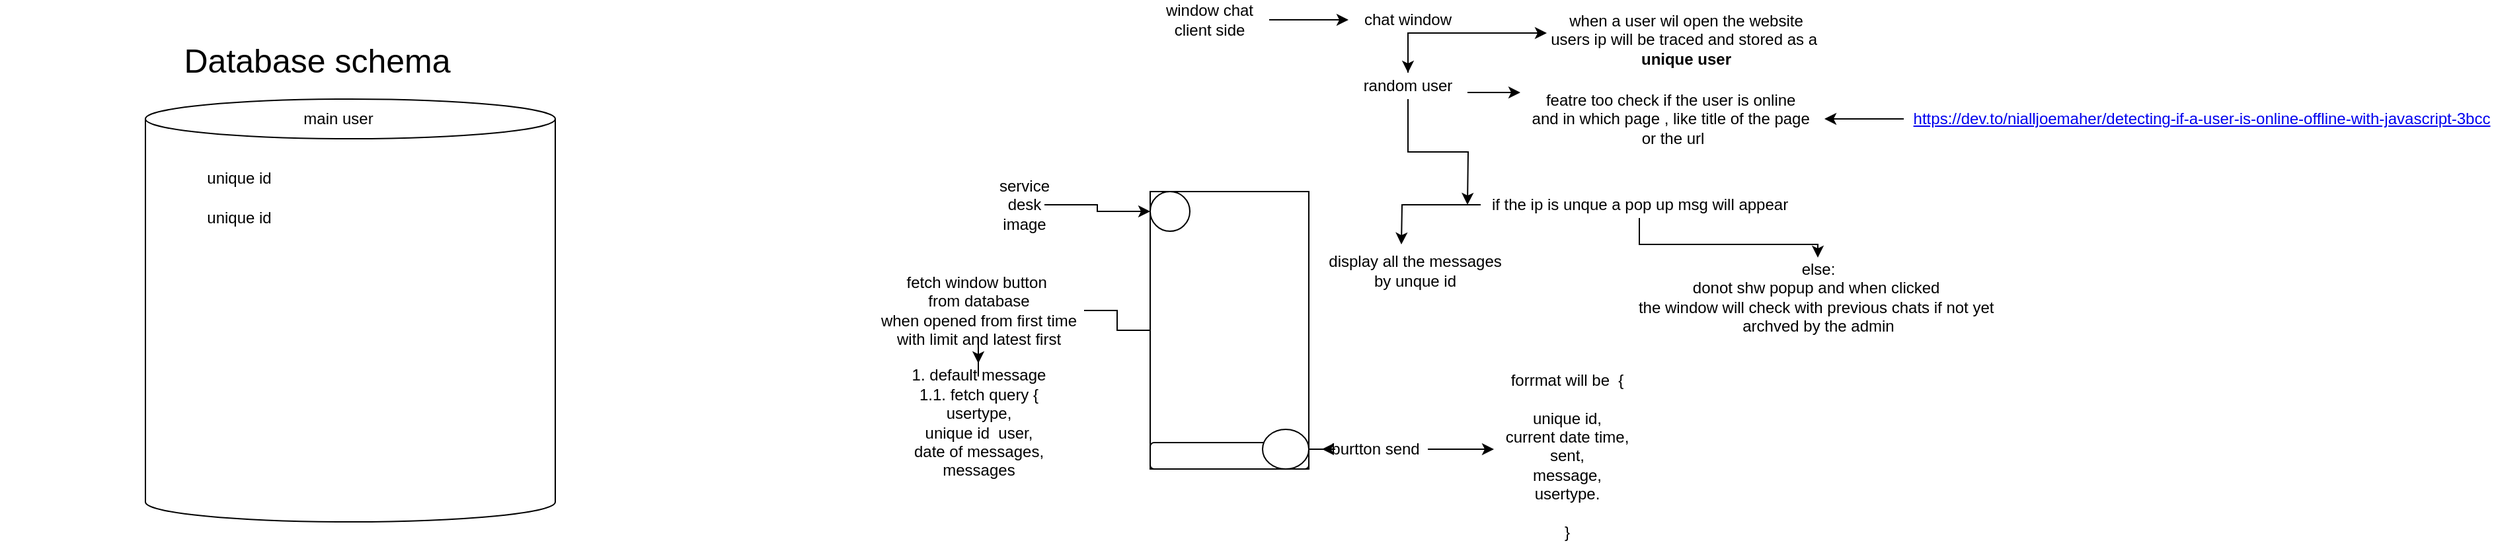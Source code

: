 <mxfile version="14.7.3" type="github"><diagram id="ltEkmQPfbJg6ZzS0bJ7I" name="Page-1"><mxGraphModel dx="868" dy="460" grid="1" gridSize="10" guides="1" tooltips="1" connect="1" arrows="1" fold="1" page="1" pageScale="1" pageWidth="827" pageHeight="1169" math="0" shadow="0"><root><mxCell id="0"/><mxCell id="1" parent="0"/><mxCell id="YKXap_4_8ljTODiiOwGl-1" style="edgeStyle=orthogonalEdgeStyle;rounded=0;orthogonalLoop=1;jettySize=auto;html=1;exitX=1;exitY=0.5;exitDx=0;exitDy=0;" edge="1" parent="1" source="YKXap_4_8ljTODiiOwGl-2" target="YKXap_4_8ljTODiiOwGl-4"><mxGeometry relative="1" as="geometry"/></mxCell><mxCell id="YKXap_4_8ljTODiiOwGl-2" value="window chat client side" style="text;html=1;strokeColor=none;fillColor=none;align=center;verticalAlign=middle;whiteSpace=wrap;rounded=0;" vertex="1" parent="1"><mxGeometry x="910" y="40" width="90" height="20" as="geometry"/></mxCell><mxCell id="YKXap_4_8ljTODiiOwGl-3" value="" style="edgeStyle=orthogonalEdgeStyle;rounded=0;orthogonalLoop=1;jettySize=auto;html=1;" edge="1" parent="1" source="YKXap_4_8ljTODiiOwGl-4" target="YKXap_4_8ljTODiiOwGl-8"><mxGeometry relative="1" as="geometry"/></mxCell><mxCell id="YKXap_4_8ljTODiiOwGl-4" value="chat window" style="text;html=1;strokeColor=none;fillColor=none;align=center;verticalAlign=middle;whiteSpace=wrap;rounded=0;" vertex="1" parent="1"><mxGeometry x="1060" y="40" width="90" height="20" as="geometry"/></mxCell><mxCell id="YKXap_4_8ljTODiiOwGl-5" style="edgeStyle=orthogonalEdgeStyle;rounded=0;orthogonalLoop=1;jettySize=auto;html=1;exitX=1;exitY=0.75;exitDx=0;exitDy=0;" edge="1" parent="1" source="YKXap_4_8ljTODiiOwGl-8"><mxGeometry relative="1" as="geometry"><mxPoint x="1190" y="105" as="targetPoint"/></mxGeometry></mxCell><mxCell id="YKXap_4_8ljTODiiOwGl-6" value="" style="edgeStyle=orthogonalEdgeStyle;rounded=0;orthogonalLoop=1;jettySize=auto;html=1;" edge="1" parent="1" source="YKXap_4_8ljTODiiOwGl-8"><mxGeometry relative="1" as="geometry"><mxPoint x="1150" y="190" as="targetPoint"/></mxGeometry></mxCell><mxCell id="YKXap_4_8ljTODiiOwGl-7" style="edgeStyle=orthogonalEdgeStyle;rounded=0;orthogonalLoop=1;jettySize=auto;html=1;" edge="1" parent="1" source="YKXap_4_8ljTODiiOwGl-8"><mxGeometry relative="1" as="geometry"><mxPoint x="1210" y="60" as="targetPoint"/><Array as="points"><mxPoint x="1105" y="60"/></Array></mxGeometry></mxCell><mxCell id="YKXap_4_8ljTODiiOwGl-8" value="random user" style="text;html=1;strokeColor=none;fillColor=none;align=center;verticalAlign=middle;whiteSpace=wrap;rounded=0;" vertex="1" parent="1"><mxGeometry x="1060" y="90" width="90" height="20" as="geometry"/></mxCell><mxCell id="YKXap_4_8ljTODiiOwGl-9" value="when a user wil open the website&lt;br&gt;users ip will be traced and stored as a&amp;nbsp;&lt;br&gt;&lt;b&gt;unique user&lt;/b&gt;" style="text;html=1;align=center;verticalAlign=middle;resizable=0;points=[];autosize=1;strokeColor=none;" vertex="1" parent="1"><mxGeometry x="1205" y="40" width="220" height="50" as="geometry"/></mxCell><mxCell id="YKXap_4_8ljTODiiOwGl-10" value="featre too check if the user is online&amp;nbsp;&lt;br&gt;and in which page , like title of the page&amp;nbsp;&lt;br&gt;or the url" style="text;html=1;align=center;verticalAlign=middle;resizable=0;points=[];autosize=1;strokeColor=none;" vertex="1" parent="1"><mxGeometry x="1190" y="100" width="230" height="50" as="geometry"/></mxCell><mxCell id="YKXap_4_8ljTODiiOwGl-11" style="edgeStyle=orthogonalEdgeStyle;rounded=0;orthogonalLoop=1;jettySize=auto;html=1;" edge="1" parent="1" source="YKXap_4_8ljTODiiOwGl-13" target="YKXap_4_8ljTODiiOwGl-14"><mxGeometry relative="1" as="geometry"/></mxCell><mxCell id="YKXap_4_8ljTODiiOwGl-12" style="edgeStyle=orthogonalEdgeStyle;rounded=0;orthogonalLoop=1;jettySize=auto;html=1;" edge="1" parent="1" source="YKXap_4_8ljTODiiOwGl-13"><mxGeometry relative="1" as="geometry"><mxPoint x="1100" y="220" as="targetPoint"/></mxGeometry></mxCell><mxCell id="YKXap_4_8ljTODiiOwGl-13" value="if the ip is unque a pop up msg will appear" style="text;html=1;align=center;verticalAlign=middle;resizable=0;points=[];autosize=1;strokeColor=none;" vertex="1" parent="1"><mxGeometry x="1160" y="180" width="240" height="20" as="geometry"/></mxCell><mxCell id="YKXap_4_8ljTODiiOwGl-14" value="else:&lt;br&gt;donot shw popup and when clicked&amp;nbsp;&lt;br&gt;the window will check with previous chats if not yet&amp;nbsp;&lt;br&gt;archved by the admin" style="text;html=1;align=center;verticalAlign=middle;resizable=0;points=[];autosize=1;strokeColor=none;" vertex="1" parent="1"><mxGeometry x="1270" y="230" width="290" height="60" as="geometry"/></mxCell><mxCell id="YKXap_4_8ljTODiiOwGl-15" value="display all the messages&lt;br&gt;by unque id&lt;br&gt;" style="text;html=1;align=center;verticalAlign=middle;resizable=0;points=[];autosize=1;strokeColor=none;" vertex="1" parent="1"><mxGeometry x="1035" y="225" width="150" height="30" as="geometry"/></mxCell><mxCell id="YKXap_4_8ljTODiiOwGl-16" value="" style="edgeStyle=orthogonalEdgeStyle;rounded=0;orthogonalLoop=1;jettySize=auto;html=1;" edge="1" parent="1" source="YKXap_4_8ljTODiiOwGl-17" target="YKXap_4_8ljTODiiOwGl-10"><mxGeometry relative="1" as="geometry"/></mxCell><mxCell id="YKXap_4_8ljTODiiOwGl-17" value="&lt;a href=&quot;https://dev.to/nialljoemaher/detecting-if-a-user-is-online-offline-with-javascript-3bcc&quot;&gt;https://dev.to/nialljoemaher/detecting-if-a-user-is-online-offline-with-javascript-3bcc&lt;/a&gt;" style="text;html=1;align=center;verticalAlign=middle;resizable=0;points=[];autosize=1;strokeColor=none;" vertex="1" parent="1"><mxGeometry x="1480" y="115" width="450" height="20" as="geometry"/></mxCell><mxCell id="YKXap_4_8ljTODiiOwGl-18" value="" style="rounded=0;whiteSpace=wrap;html=1;" vertex="1" parent="1"><mxGeometry x="910" y="180" width="120" height="210" as="geometry"/></mxCell><mxCell id="YKXap_4_8ljTODiiOwGl-19" value="" style="rounded=1;whiteSpace=wrap;html=1;" vertex="1" parent="1"><mxGeometry x="910" y="370" width="120" height="20" as="geometry"/></mxCell><mxCell id="YKXap_4_8ljTODiiOwGl-20" style="edgeStyle=orthogonalEdgeStyle;rounded=0;orthogonalLoop=1;jettySize=auto;html=1;" edge="1" parent="1" source="YKXap_4_8ljTODiiOwGl-21"><mxGeometry relative="1" as="geometry"><mxPoint x="1040" y="375" as="targetPoint"/></mxGeometry></mxCell><mxCell id="YKXap_4_8ljTODiiOwGl-21" value="" style="ellipse;whiteSpace=wrap;html=1;" vertex="1" parent="1"><mxGeometry x="995" y="360" width="35" height="30" as="geometry"/></mxCell><mxCell id="YKXap_4_8ljTODiiOwGl-22" value="" style="ellipse;whiteSpace=wrap;html=1;" vertex="1" parent="1"><mxGeometry x="910" y="180" width="30" height="30" as="geometry"/></mxCell><mxCell id="YKXap_4_8ljTODiiOwGl-23" style="edgeStyle=orthogonalEdgeStyle;rounded=0;orthogonalLoop=1;jettySize=auto;html=1;entryX=0;entryY=0.5;entryDx=0;entryDy=0;" edge="1" parent="1" source="YKXap_4_8ljTODiiOwGl-24" target="YKXap_4_8ljTODiiOwGl-22"><mxGeometry relative="1" as="geometry"/></mxCell><mxCell id="YKXap_4_8ljTODiiOwGl-24" value="service desk image" style="text;html=1;strokeColor=none;fillColor=none;align=center;verticalAlign=middle;whiteSpace=wrap;rounded=0;" vertex="1" parent="1"><mxGeometry x="800" y="180" width="30" height="20" as="geometry"/></mxCell><mxCell id="YKXap_4_8ljTODiiOwGl-25" style="edgeStyle=orthogonalEdgeStyle;rounded=0;orthogonalLoop=1;jettySize=auto;html=1;" edge="1" parent="1" source="YKXap_4_8ljTODiiOwGl-26"><mxGeometry relative="1" as="geometry"><mxPoint x="1170" y="375" as="targetPoint"/></mxGeometry></mxCell><mxCell id="YKXap_4_8ljTODiiOwGl-26" value="burtton send" style="text;html=1;align=center;verticalAlign=middle;resizable=0;points=[];autosize=1;strokeColor=none;" vertex="1" parent="1"><mxGeometry x="1040" y="365" width="80" height="20" as="geometry"/></mxCell><mxCell id="YKXap_4_8ljTODiiOwGl-27" value="forrmat will be&amp;nbsp; {&lt;br&gt;&lt;br&gt;unique id,&lt;br&gt;current date time,&lt;br&gt;sent,&lt;br&gt;message,&lt;br&gt;usertype.&lt;br&gt;&lt;br&gt;}" style="text;html=1;align=center;verticalAlign=middle;resizable=0;points=[];autosize=1;strokeColor=none;" vertex="1" parent="1"><mxGeometry x="1170" y="315" width="110" height="130" as="geometry"/></mxCell><mxCell id="YKXap_4_8ljTODiiOwGl-28" value="" style="edgeStyle=orthogonalEdgeStyle;rounded=0;orthogonalLoop=1;jettySize=auto;html=1;" edge="1" parent="1" source="YKXap_4_8ljTODiiOwGl-29" target="YKXap_4_8ljTODiiOwGl-31"><mxGeometry relative="1" as="geometry"/></mxCell><mxCell id="YKXap_4_8ljTODiiOwGl-29" value="fetch window button&amp;nbsp;&lt;br&gt;from database&lt;br&gt;when opened from first time&lt;br&gt;with limit and latest first&lt;br&gt;" style="text;html=1;align=center;verticalAlign=middle;resizable=0;points=[];autosize=1;strokeColor=none;" vertex="1" parent="1"><mxGeometry x="700" y="240" width="160" height="60" as="geometry"/></mxCell><mxCell id="YKXap_4_8ljTODiiOwGl-30" value="" style="edgeStyle=orthogonalEdgeStyle;rounded=0;orthogonalLoop=1;jettySize=auto;html=1;endArrow=none;" edge="1" parent="1" source="YKXap_4_8ljTODiiOwGl-18" target="YKXap_4_8ljTODiiOwGl-29"><mxGeometry relative="1" as="geometry"><mxPoint x="830" y="285" as="targetPoint"/><mxPoint x="910" y="285" as="sourcePoint"/></mxGeometry></mxCell><mxCell id="YKXap_4_8ljTODiiOwGl-31" value="1. default message&lt;br&gt;1.1. fetch query {&lt;br&gt;usertype,&lt;br&gt;unique id&amp;nbsp; user,&lt;br&gt;date of messages,&lt;br&gt;messages" style="text;html=1;align=center;verticalAlign=middle;resizable=0;points=[];autosize=1;strokeColor=none;" vertex="1" parent="1"><mxGeometry x="720" y="310" width="120" height="90" as="geometry"/></mxCell><mxCell id="YKXap_4_8ljTODiiOwGl-32" value="&lt;font style=&quot;font-size: 25px&quot;&gt;Database schema&lt;/font&gt;" style="text;html=1;strokeColor=none;fillColor=none;align=center;verticalAlign=middle;whiteSpace=wrap;rounded=0;" vertex="1" parent="1"><mxGeometry x="150" y="70" width="260" height="20" as="geometry"/></mxCell><mxCell id="YKXap_4_8ljTODiiOwGl-33" value="" style="shape=cylinder3;whiteSpace=wrap;html=1;boundedLbl=1;backgroundOutline=1;size=15;" vertex="1" parent="1"><mxGeometry x="150" y="110" width="310" height="320" as="geometry"/></mxCell><mxCell id="YKXap_4_8ljTODiiOwGl-34" value="unique id" style="text;html=1;strokeColor=none;fillColor=none;align=center;verticalAlign=middle;whiteSpace=wrap;rounded=0;" vertex="1" parent="1"><mxGeometry x="186" y="160" width="70" height="20" as="geometry"/></mxCell><mxCell id="YKXap_4_8ljTODiiOwGl-35" value="main user" style="text;html=1;strokeColor=none;fillColor=none;align=center;verticalAlign=middle;whiteSpace=wrap;rounded=0;" vertex="1" parent="1"><mxGeometry x="256" y="115" width="80" height="20" as="geometry"/></mxCell><mxCell id="YKXap_4_8ljTODiiOwGl-36" value="unique id" style="text;html=1;strokeColor=none;fillColor=none;align=center;verticalAlign=middle;whiteSpace=wrap;rounded=0;" vertex="1" parent="1"><mxGeometry x="186" y="190" width="70" height="20" as="geometry"/></mxCell><mxCell id="YKXap_4_8ljTODiiOwGl-37" value="&amp;nbsp;" style="text;html=1;align=center;verticalAlign=middle;resizable=0;points=[];autosize=1;strokeColor=none;" vertex="1" parent="1"><mxGeometry x="40" y="240" width="20" height="20" as="geometry"/></mxCell></root></mxGraphModel></diagram></mxfile>